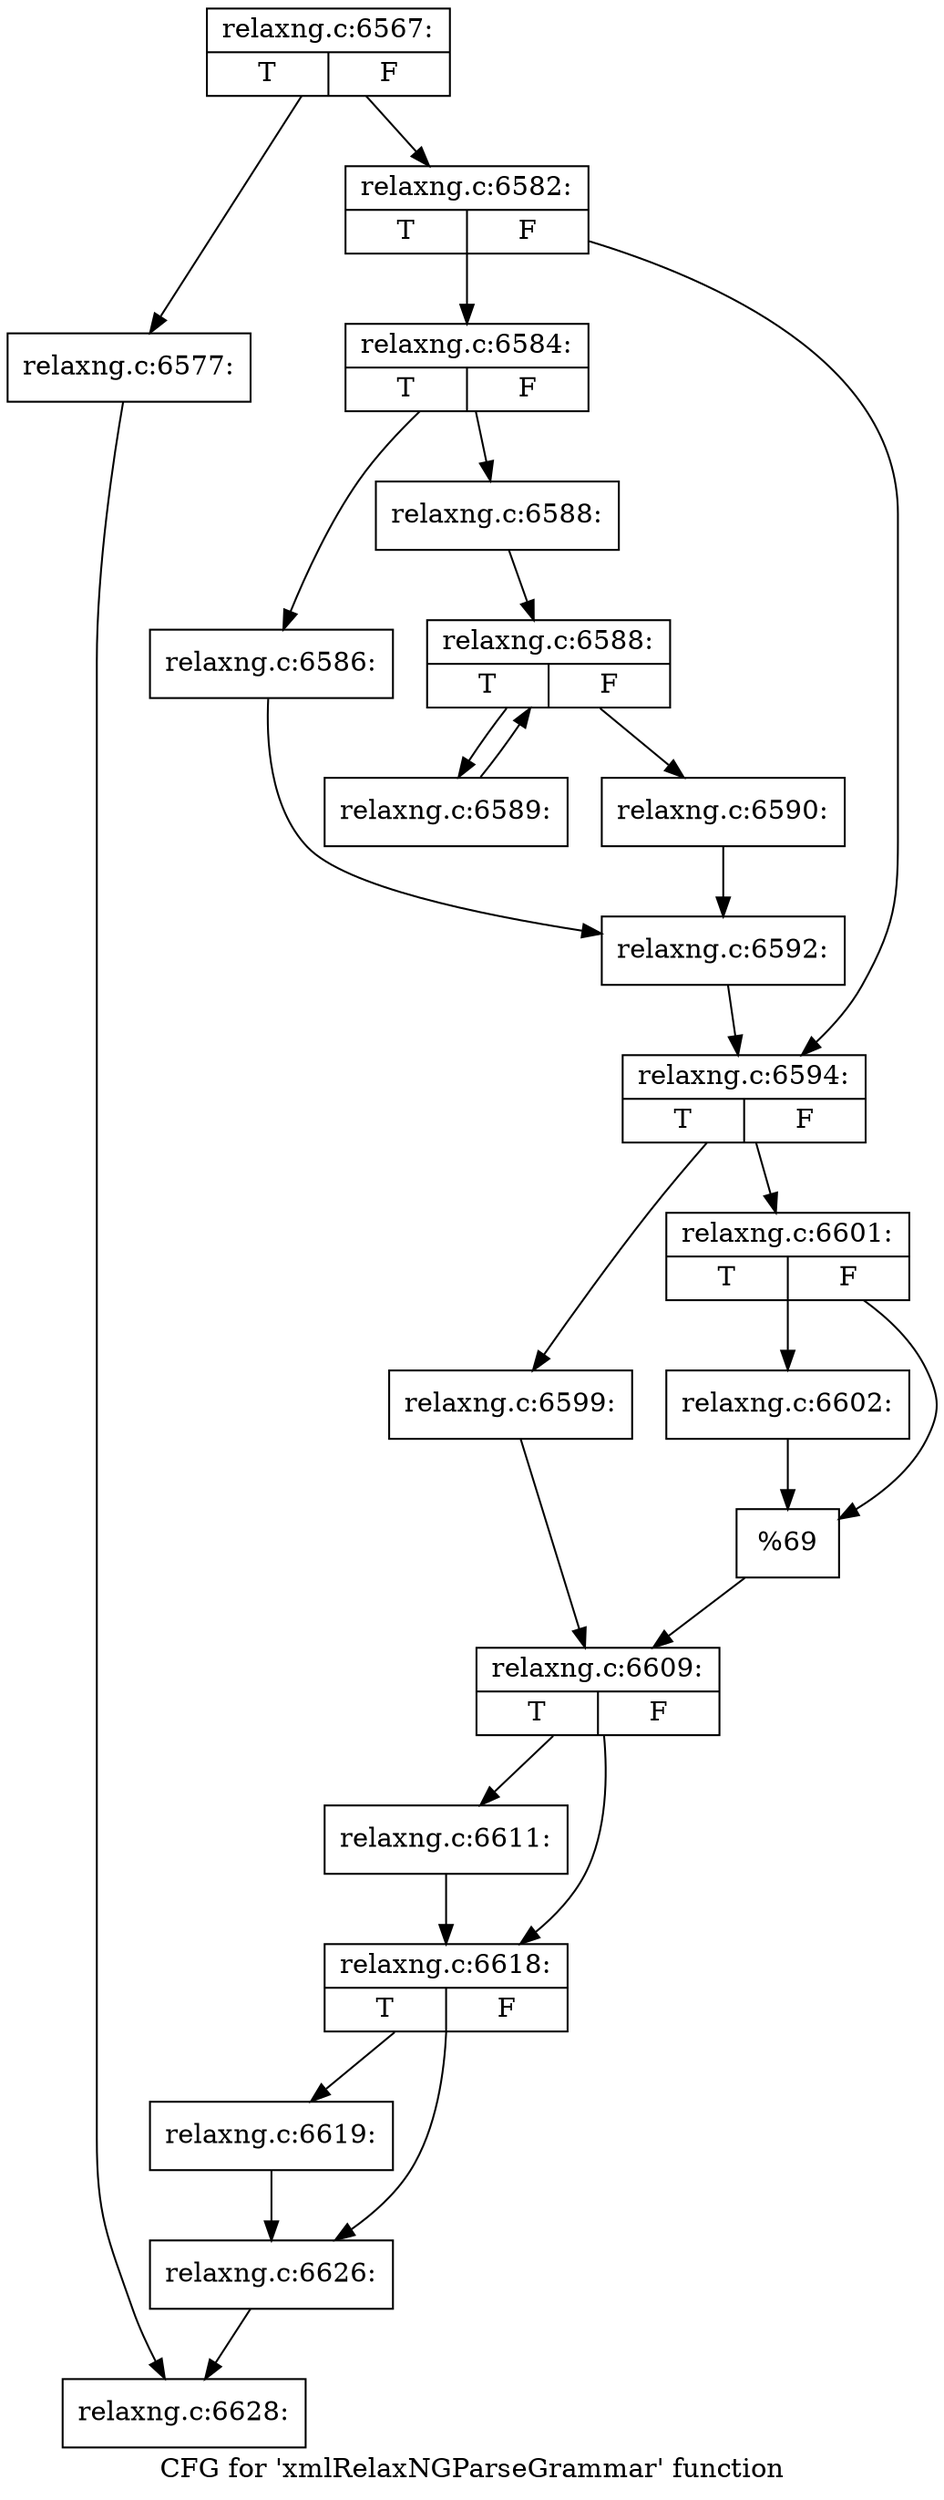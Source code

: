 digraph "CFG for 'xmlRelaxNGParseGrammar' function" {
	label="CFG for 'xmlRelaxNGParseGrammar' function";

	Node0x3c2ce80 [shape=record,label="{relaxng.c:6567:|{<s0>T|<s1>F}}"];
	Node0x3c2ce80 -> Node0x3c2f430;
	Node0x3c2ce80 -> Node0x3c2f480;
	Node0x3c2f430 [shape=record,label="{relaxng.c:6577:}"];
	Node0x3c2f430 -> Node0x3c2e350;
	Node0x3c2f480 [shape=record,label="{relaxng.c:6582:|{<s0>T|<s1>F}}"];
	Node0x3c2f480 -> Node0x3c2fcb0;
	Node0x3c2f480 -> Node0x3c2fd00;
	Node0x3c2fcb0 [shape=record,label="{relaxng.c:6584:|{<s0>T|<s1>F}}"];
	Node0x3c2fcb0 -> Node0x3c30560;
	Node0x3c2fcb0 -> Node0x3c30600;
	Node0x3c30560 [shape=record,label="{relaxng.c:6586:}"];
	Node0x3c30560 -> Node0x3c305b0;
	Node0x3c30600 [shape=record,label="{relaxng.c:6588:}"];
	Node0x3c30600 -> Node0x3c30df0;
	Node0x3c30df0 [shape=record,label="{relaxng.c:6588:|{<s0>T|<s1>F}}"];
	Node0x3c30df0 -> Node0x3c31310;
	Node0x3c30df0 -> Node0x3c31010;
	Node0x3c31310 [shape=record,label="{relaxng.c:6589:}"];
	Node0x3c31310 -> Node0x3c30df0;
	Node0x3c31010 [shape=record,label="{relaxng.c:6590:}"];
	Node0x3c31010 -> Node0x3c305b0;
	Node0x3c305b0 [shape=record,label="{relaxng.c:6592:}"];
	Node0x3c305b0 -> Node0x3c2fd00;
	Node0x3c2fd00 [shape=record,label="{relaxng.c:6594:|{<s0>T|<s1>F}}"];
	Node0x3c2fd00 -> Node0x3c327c0;
	Node0x3c2fd00 -> Node0x3c32d70;
	Node0x3c327c0 [shape=record,label="{relaxng.c:6599:}"];
	Node0x3c327c0 -> Node0x3c32d20;
	Node0x3c32d70 [shape=record,label="{relaxng.c:6601:|{<s0>T|<s1>F}}"];
	Node0x3c32d70 -> Node0x3c32690;
	Node0x3c32d70 -> Node0x3c326e0;
	Node0x3c32690 [shape=record,label="{relaxng.c:6602:}"];
	Node0x3c32690 -> Node0x3c326e0;
	Node0x3c326e0 [shape=record,label="{%69}"];
	Node0x3c326e0 -> Node0x3c32d20;
	Node0x3c32d20 [shape=record,label="{relaxng.c:6609:|{<s0>T|<s1>F}}"];
	Node0x3c32d20 -> Node0x3c34cd0;
	Node0x3c32d20 -> Node0x3c34d20;
	Node0x3c34cd0 [shape=record,label="{relaxng.c:6611:}"];
	Node0x3c34cd0 -> Node0x3c34d20;
	Node0x3c34d20 [shape=record,label="{relaxng.c:6618:|{<s0>T|<s1>F}}"];
	Node0x3c34d20 -> Node0x3c34950;
	Node0x3c34d20 -> Node0x3c354e0;
	Node0x3c34950 [shape=record,label="{relaxng.c:6619:}"];
	Node0x3c34950 -> Node0x3c354e0;
	Node0x3c354e0 [shape=record,label="{relaxng.c:6626:}"];
	Node0x3c354e0 -> Node0x3c2e350;
	Node0x3c2e350 [shape=record,label="{relaxng.c:6628:}"];
}
